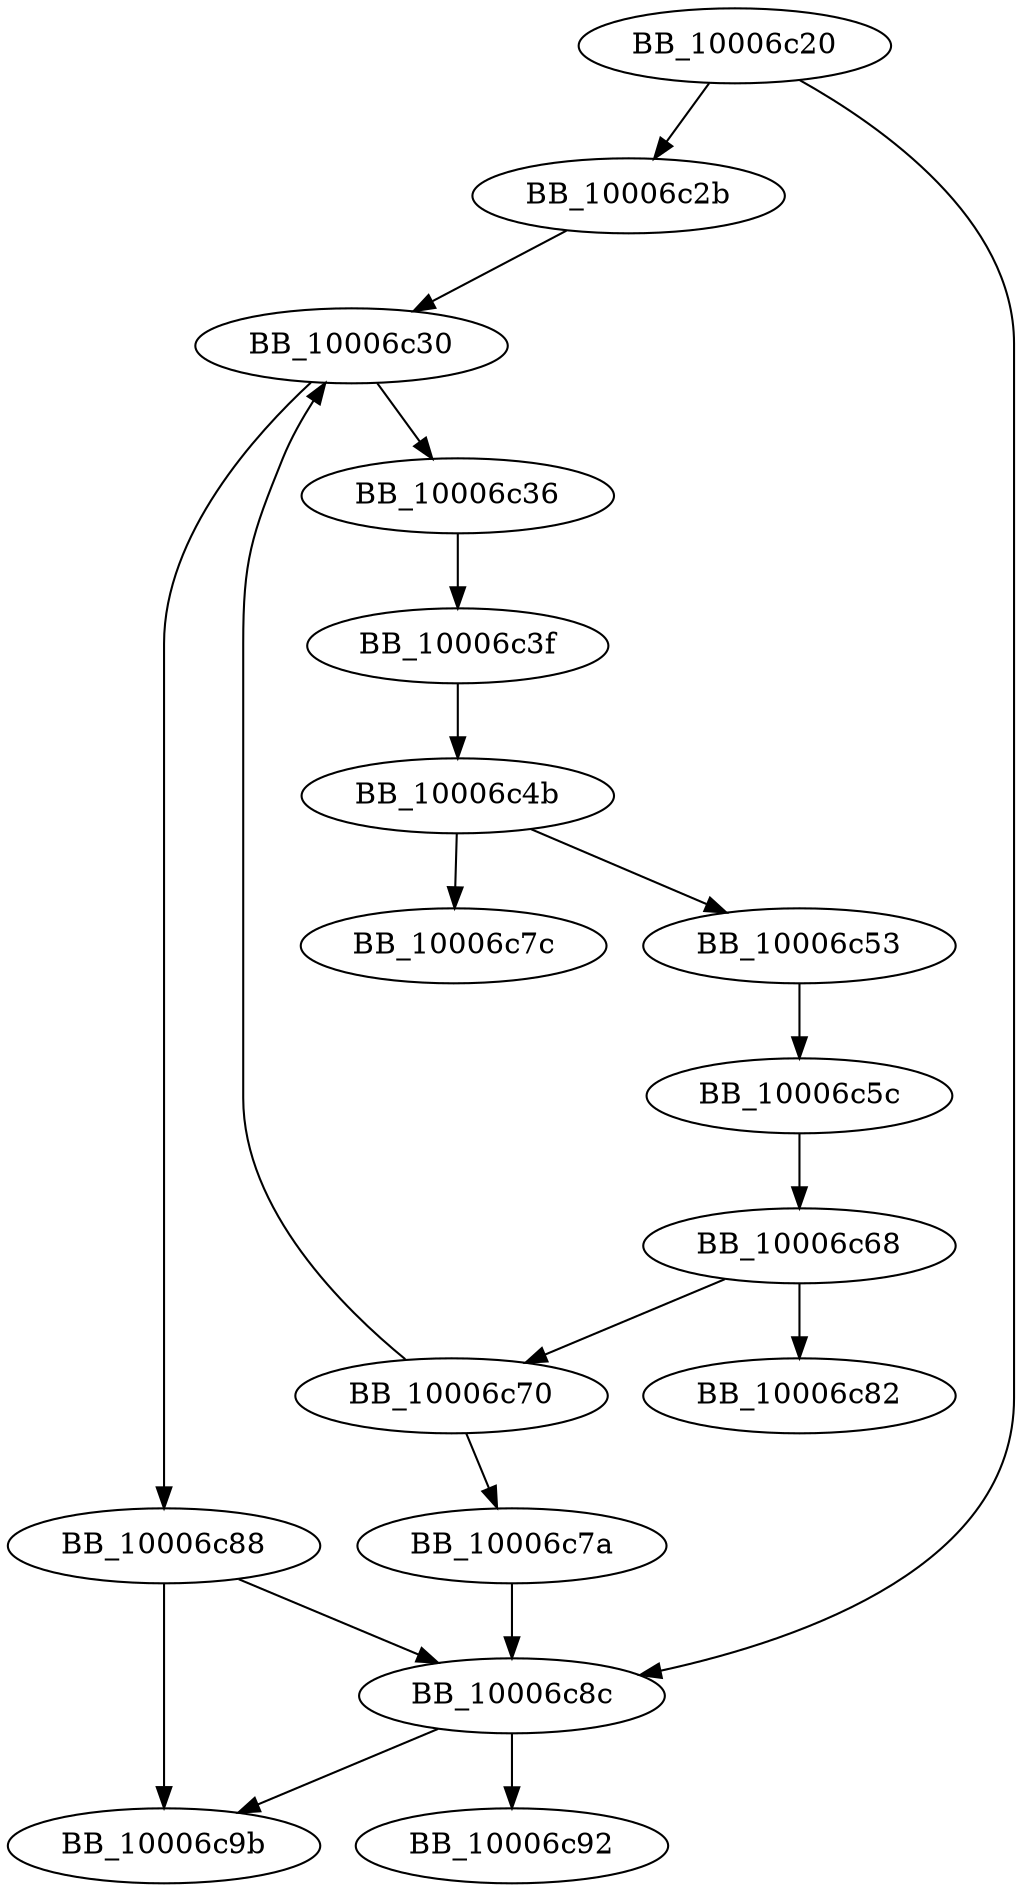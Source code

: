 DiGraph sub_10006C20{
BB_10006c20->BB_10006c2b
BB_10006c20->BB_10006c8c
BB_10006c2b->BB_10006c30
BB_10006c30->BB_10006c36
BB_10006c30->BB_10006c88
BB_10006c36->BB_10006c3f
BB_10006c3f->BB_10006c4b
BB_10006c4b->BB_10006c53
BB_10006c4b->BB_10006c7c
BB_10006c53->BB_10006c5c
BB_10006c5c->BB_10006c68
BB_10006c68->BB_10006c70
BB_10006c68->BB_10006c82
BB_10006c70->BB_10006c30
BB_10006c70->BB_10006c7a
BB_10006c7a->BB_10006c8c
BB_10006c88->BB_10006c8c
BB_10006c88->BB_10006c9b
BB_10006c8c->BB_10006c92
BB_10006c8c->BB_10006c9b
}
